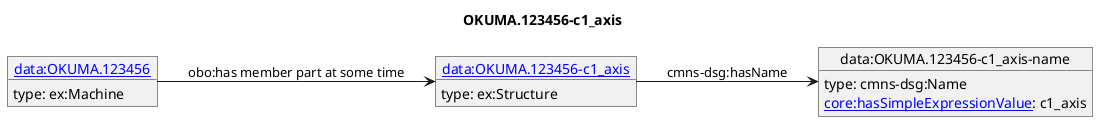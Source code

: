 @startuml
skinparam linetype polyline
left to right direction
title OKUMA.123456-c1_axis
object "[[./OKUMA.123456-c1_axis.html data:OKUMA.123456-c1_axis]]" as o1 {
 type: ex:Structure 
}
object "data:OKUMA.123456-c1_axis-name" as o2 {
 type: cmns-dsg:Name 
}
object "[[./OKUMA.123456.html data:OKUMA.123456]]" as o3 {
 type: ex:Machine 
}
o1 --> o2 : cmns-dsg:hasName
o2 : [[https://spec.industrialontologies.org/ontology/core/Core/hasSimpleExpressionValue core:hasSimpleExpressionValue]]: c1_axis
o3 --> o1 : obo:has member part at some time
@enduml
